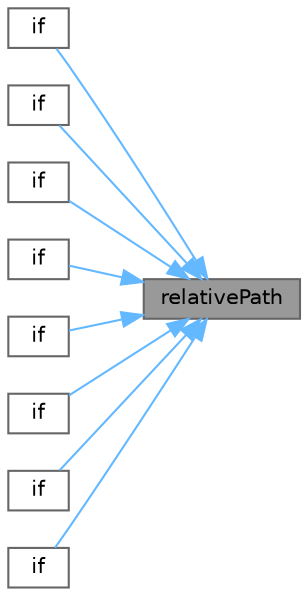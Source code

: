digraph "relativePath"
{
 // LATEX_PDF_SIZE
  bgcolor="transparent";
  edge [fontname=Helvetica,fontsize=10,labelfontname=Helvetica,labelfontsize=10];
  node [fontname=Helvetica,fontsize=10,shape=box,height=0.2,width=0.4];
  rankdir="RL";
  Node1 [id="Node000001",label="relativePath",height=0.2,width=0.4,color="gray40", fillcolor="grey60", style="filled", fontcolor="black",tooltip=" "];
  Node1 -> Node2 [id="edge1_Node000001_Node000002",dir="back",color="steelblue1",style="solid",tooltip=" "];
  Node2 [id="Node000002",label="if",height=0.2,width=0.4,color="grey40", fillcolor="white", style="filled",URL="$convertSurfaceFields_8H.html#a81e748ade289457b75eea55fd4319104",tooltip=" "];
  Node1 -> Node3 [id="edge2_Node000001_Node000003",dir="back",color="steelblue1",style="solid",tooltip=" "];
  Node3 [id="Node000003",label="if",height=0.2,width=0.4,color="grey40", fillcolor="white", style="filled",URL="$foamToVTK_2convertAreaFields_8H.html#a6f277e5c2e8ef0b0eeb5e4dc10ba50e8",tooltip=" "];
  Node1 -> Node4 [id="edge3_Node000001_Node000004",dir="back",color="steelblue1",style="solid",tooltip=" "];
  Node4 [id="Node000004",label="if",height=0.2,width=0.4,color="grey40", fillcolor="white", style="filled",URL="$foamToVTK_2convertLagrangian_8H.html#a2ea68996ab7a8586ca968515b4de34c8",tooltip=" "];
  Node1 -> Node5 [id="edge4_Node000001_Node000005",dir="back",color="steelblue1",style="solid",tooltip=" "];
  Node5 [id="Node000005",label="if",height=0.2,width=0.4,color="grey40", fillcolor="white", style="filled",URL="$convertSurfaceFields_8H.html#a6bde4a1e80da8954743291a2aa189d2e",tooltip=" "];
  Node1 -> Node6 [id="edge5_Node000001_Node000006",dir="back",color="steelblue1",style="solid",tooltip=" "];
  Node6 [id="Node000006",label="if",height=0.2,width=0.4,color="grey40", fillcolor="white", style="filled",URL="$convertTopoSet_8H.html#a502dae12c459cb63703b0688fc0e3c34",tooltip=" "];
  Node1 -> Node7 [id="edge6_Node000001_Node000007",dir="back",color="steelblue1",style="solid",tooltip=" "];
  Node7 [id="Node000007",label="if",height=0.2,width=0.4,color="grey40", fillcolor="white", style="filled",URL="$foamToVTK_2convertVolumeFields_8H.html#a4d350f5cf3a7f9961a5bb9bdfe70d35a",tooltip=" "];
  Node1 -> Node8 [id="edge7_Node000001_Node000008",dir="back",color="steelblue1",style="solid",tooltip=" "];
  Node8 [id="Node000008",label="if",height=0.2,width=0.4,color="grey40", fillcolor="white", style="filled",URL="$foamToVTK_2convertVolumeFields_8H.html#a02a1cf2d84cf4a50a3b13e9d554ecdea",tooltip=" "];
  Node1 -> Node9 [id="edge8_Node000001_Node000009",dir="back",color="steelblue1",style="solid",tooltip=" "];
  Node9 [id="Node000009",label="if",height=0.2,width=0.4,color="grey40", fillcolor="white", style="filled",URL="$convertTopoSet_8H.html#a6220d19375f5bdb4d94a8821dd8766b2",tooltip=" "];
}
